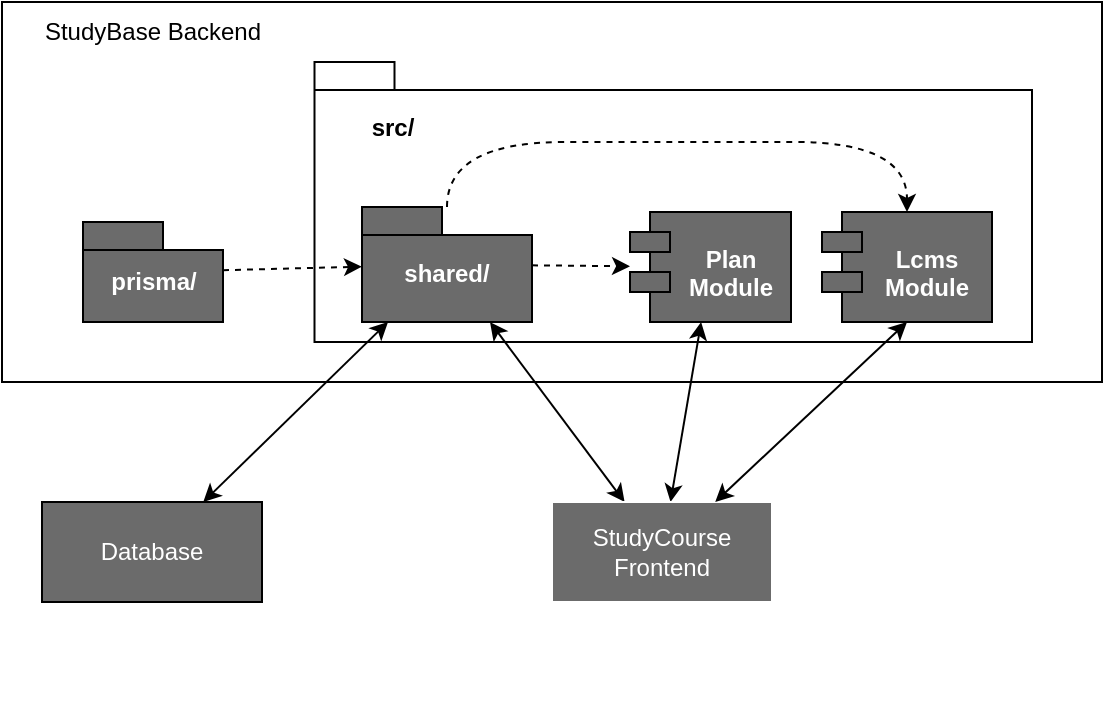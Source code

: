 <mxfile version="26.0.2">
  <diagram name="Page-1" id="ofl5emBVI_9CfABi3UJh">
    <mxGraphModel dx="1434" dy="760" grid="1" gridSize="10" guides="1" tooltips="1" connect="1" arrows="1" fold="1" page="1" pageScale="1" pageWidth="827" pageHeight="1169" math="0" shadow="0">
      <root>
        <mxCell id="0" />
        <mxCell id="1" parent="0" />
        <mxCell id="0wKBffu3RnvZqdUCQKXc-1" value="" style="rounded=0;whiteSpace=wrap;html=1;" parent="1" vertex="1">
          <mxGeometry x="100" y="320" width="550" height="190" as="geometry" />
        </mxCell>
        <mxCell id="0wKBffu3RnvZqdUCQKXc-2" value="StudyBase Backend" style="text;html=1;align=center;verticalAlign=middle;whiteSpace=wrap;rounded=0;" parent="1" vertex="1">
          <mxGeometry x="100" y="320" width="151" height="30" as="geometry" />
        </mxCell>
        <mxCell id="0wKBffu3RnvZqdUCQKXc-7" value="prisma/" style="shape=folder;fontStyle=1;spacingTop=10;tabWidth=40;tabHeight=14;tabPosition=left;html=1;whiteSpace=wrap;fillColor=#6B6B6B;fontColor=#FFFFFF;" parent="1" vertex="1">
          <mxGeometry x="140.5" y="430" width="70" height="50" as="geometry" />
        </mxCell>
        <mxCell id="0wKBffu3RnvZqdUCQKXc-10" value="" style="group" parent="1" vertex="1" connectable="0">
          <mxGeometry x="245" y="370" width="370" height="300" as="geometry" />
        </mxCell>
        <mxCell id="0wKBffu3RnvZqdUCQKXc-8" value="" style="shape=folder;fontStyle=1;spacingTop=10;tabWidth=40;tabHeight=14;tabPosition=left;html=1;whiteSpace=wrap;" parent="0wKBffu3RnvZqdUCQKXc-10" vertex="1">
          <mxGeometry x="11.25" y="-20" width="358.75" height="140" as="geometry" />
        </mxCell>
        <mxCell id="0wKBffu3RnvZqdUCQKXc-9" value="src/" style="text;align=center;fontStyle=1;verticalAlign=middle;spacingLeft=3;spacingRight=3;strokeColor=none;rotatable=0;points=[[0,0.5],[1,0.5]];portConstraint=eastwest;html=1;" parent="0wKBffu3RnvZqdUCQKXc-10" vertex="1">
          <mxGeometry y="0.002" width="100" height="25.469" as="geometry" />
        </mxCell>
        <mxCell id="0wKBffu3RnvZqdUCQKXc-6" value="Lcms Module" style="shape=module;fontStyle=1;spacingTop=10;tabWidth=40;tabHeight=14;tabPosition=left;html=1;whiteSpace=wrap;fontColor=#FFFFFF;fillColor=#6B6B6B;spacingLeft=20;verticalAlign=top;" parent="0wKBffu3RnvZqdUCQKXc-10" vertex="1">
          <mxGeometry x="265" y="55.0" width="85" height="55" as="geometry" />
        </mxCell>
        <mxCell id="0wKBffu3RnvZqdUCQKXc-11" value="Plan Module" style="shape=module;fontStyle=1;spacingTop=10;tabWidth=40;tabHeight=14;tabPosition=left;html=1;whiteSpace=wrap;fillColor=#6B6B6B;fontColor=#FFFFFF;spacingLeft=20;verticalAlign=top;" parent="0wKBffu3RnvZqdUCQKXc-10" vertex="1">
          <mxGeometry x="169" y="55.06" width="80.5" height="54.94" as="geometry" />
        </mxCell>
        <mxCell id="0wKBffu3RnvZqdUCQKXc-20" style="rounded=0;orthogonalLoop=1;jettySize=auto;html=1;dashed=1;" parent="0wKBffu3RnvZqdUCQKXc-10" source="0wKBffu3RnvZqdUCQKXc-12" target="0wKBffu3RnvZqdUCQKXc-11" edge="1">
          <mxGeometry relative="1" as="geometry" />
        </mxCell>
        <mxCell id="0wKBffu3RnvZqdUCQKXc-21" style="rounded=0;orthogonalLoop=1;jettySize=auto;html=1;dashed=1;edgeStyle=orthogonalEdgeStyle;curved=1;" parent="0wKBffu3RnvZqdUCQKXc-10" source="0wKBffu3RnvZqdUCQKXc-12" target="0wKBffu3RnvZqdUCQKXc-6" edge="1">
          <mxGeometry relative="1" as="geometry">
            <Array as="points">
              <mxPoint x="195" y="20" />
              <mxPoint x="195" y="20" />
            </Array>
          </mxGeometry>
        </mxCell>
        <mxCell id="0wKBffu3RnvZqdUCQKXc-12" value="shared/" style="shape=folder;fontStyle=1;spacingTop=10;tabWidth=40;tabHeight=14;tabPosition=left;html=1;whiteSpace=wrap;fillColor=#6B6B6B;fontColor=#FFFFFF;" parent="0wKBffu3RnvZqdUCQKXc-10" vertex="1">
          <mxGeometry x="35" y="52.5" width="85" height="57.5" as="geometry" />
        </mxCell>
        <mxCell id="0wKBffu3RnvZqdUCQKXc-14" style="rounded=0;orthogonalLoop=1;jettySize=auto;html=1;startArrow=classic;startFill=1;" parent="0wKBffu3RnvZqdUCQKXc-10" source="0wKBffu3RnvZqdUCQKXc-4" target="0wKBffu3RnvZqdUCQKXc-11" edge="1">
          <mxGeometry relative="1" as="geometry" />
        </mxCell>
        <mxCell id="0wKBffu3RnvZqdUCQKXc-15" style="rounded=0;orthogonalLoop=1;jettySize=auto;html=1;startArrow=classic;startFill=1;" parent="0wKBffu3RnvZqdUCQKXc-10" source="0wKBffu3RnvZqdUCQKXc-4" target="0wKBffu3RnvZqdUCQKXc-12" edge="1">
          <mxGeometry relative="1" as="geometry" />
        </mxCell>
        <mxCell id="0wKBffu3RnvZqdUCQKXc-4" value="StudyCourse Frontend" style="html=1;whiteSpace=wrap;fillColor=#6B6B6B;strokeColor=#FFFFFF;fontColor=#FFFFFF;" parent="0wKBffu3RnvZqdUCQKXc-10" vertex="1">
          <mxGeometry x="130" y="200" width="110" height="50" as="geometry" />
        </mxCell>
        <mxCell id="0wKBffu3RnvZqdUCQKXc-13" style="rounded=0;orthogonalLoop=1;jettySize=auto;html=1;entryX=0.5;entryY=1;entryDx=0;entryDy=0;entryPerimeter=0;startArrow=classic;startFill=1;" parent="0wKBffu3RnvZqdUCQKXc-10" source="0wKBffu3RnvZqdUCQKXc-4" target="0wKBffu3RnvZqdUCQKXc-6" edge="1">
          <mxGeometry relative="1" as="geometry" />
        </mxCell>
        <mxCell id="0wKBffu3RnvZqdUCQKXc-5" value="Database" style="html=1;whiteSpace=wrap;fillColor=#6B6B6B;fontColor=#FFFFFF;" parent="1" vertex="1">
          <mxGeometry x="120" y="570" width="110" height="50" as="geometry" />
        </mxCell>
        <mxCell id="0wKBffu3RnvZqdUCQKXc-17" style="rounded=0;orthogonalLoop=1;jettySize=auto;html=1;dashed=1;" parent="1" source="0wKBffu3RnvZqdUCQKXc-7" target="0wKBffu3RnvZqdUCQKXc-12" edge="1">
          <mxGeometry relative="1" as="geometry" />
        </mxCell>
        <mxCell id="0wKBffu3RnvZqdUCQKXc-18" style="rounded=0;orthogonalLoop=1;jettySize=auto;html=1;startArrow=classic;startFill=1;" parent="1" source="0wKBffu3RnvZqdUCQKXc-12" target="0wKBffu3RnvZqdUCQKXc-5" edge="1">
          <mxGeometry relative="1" as="geometry" />
        </mxCell>
      </root>
    </mxGraphModel>
  </diagram>
</mxfile>
